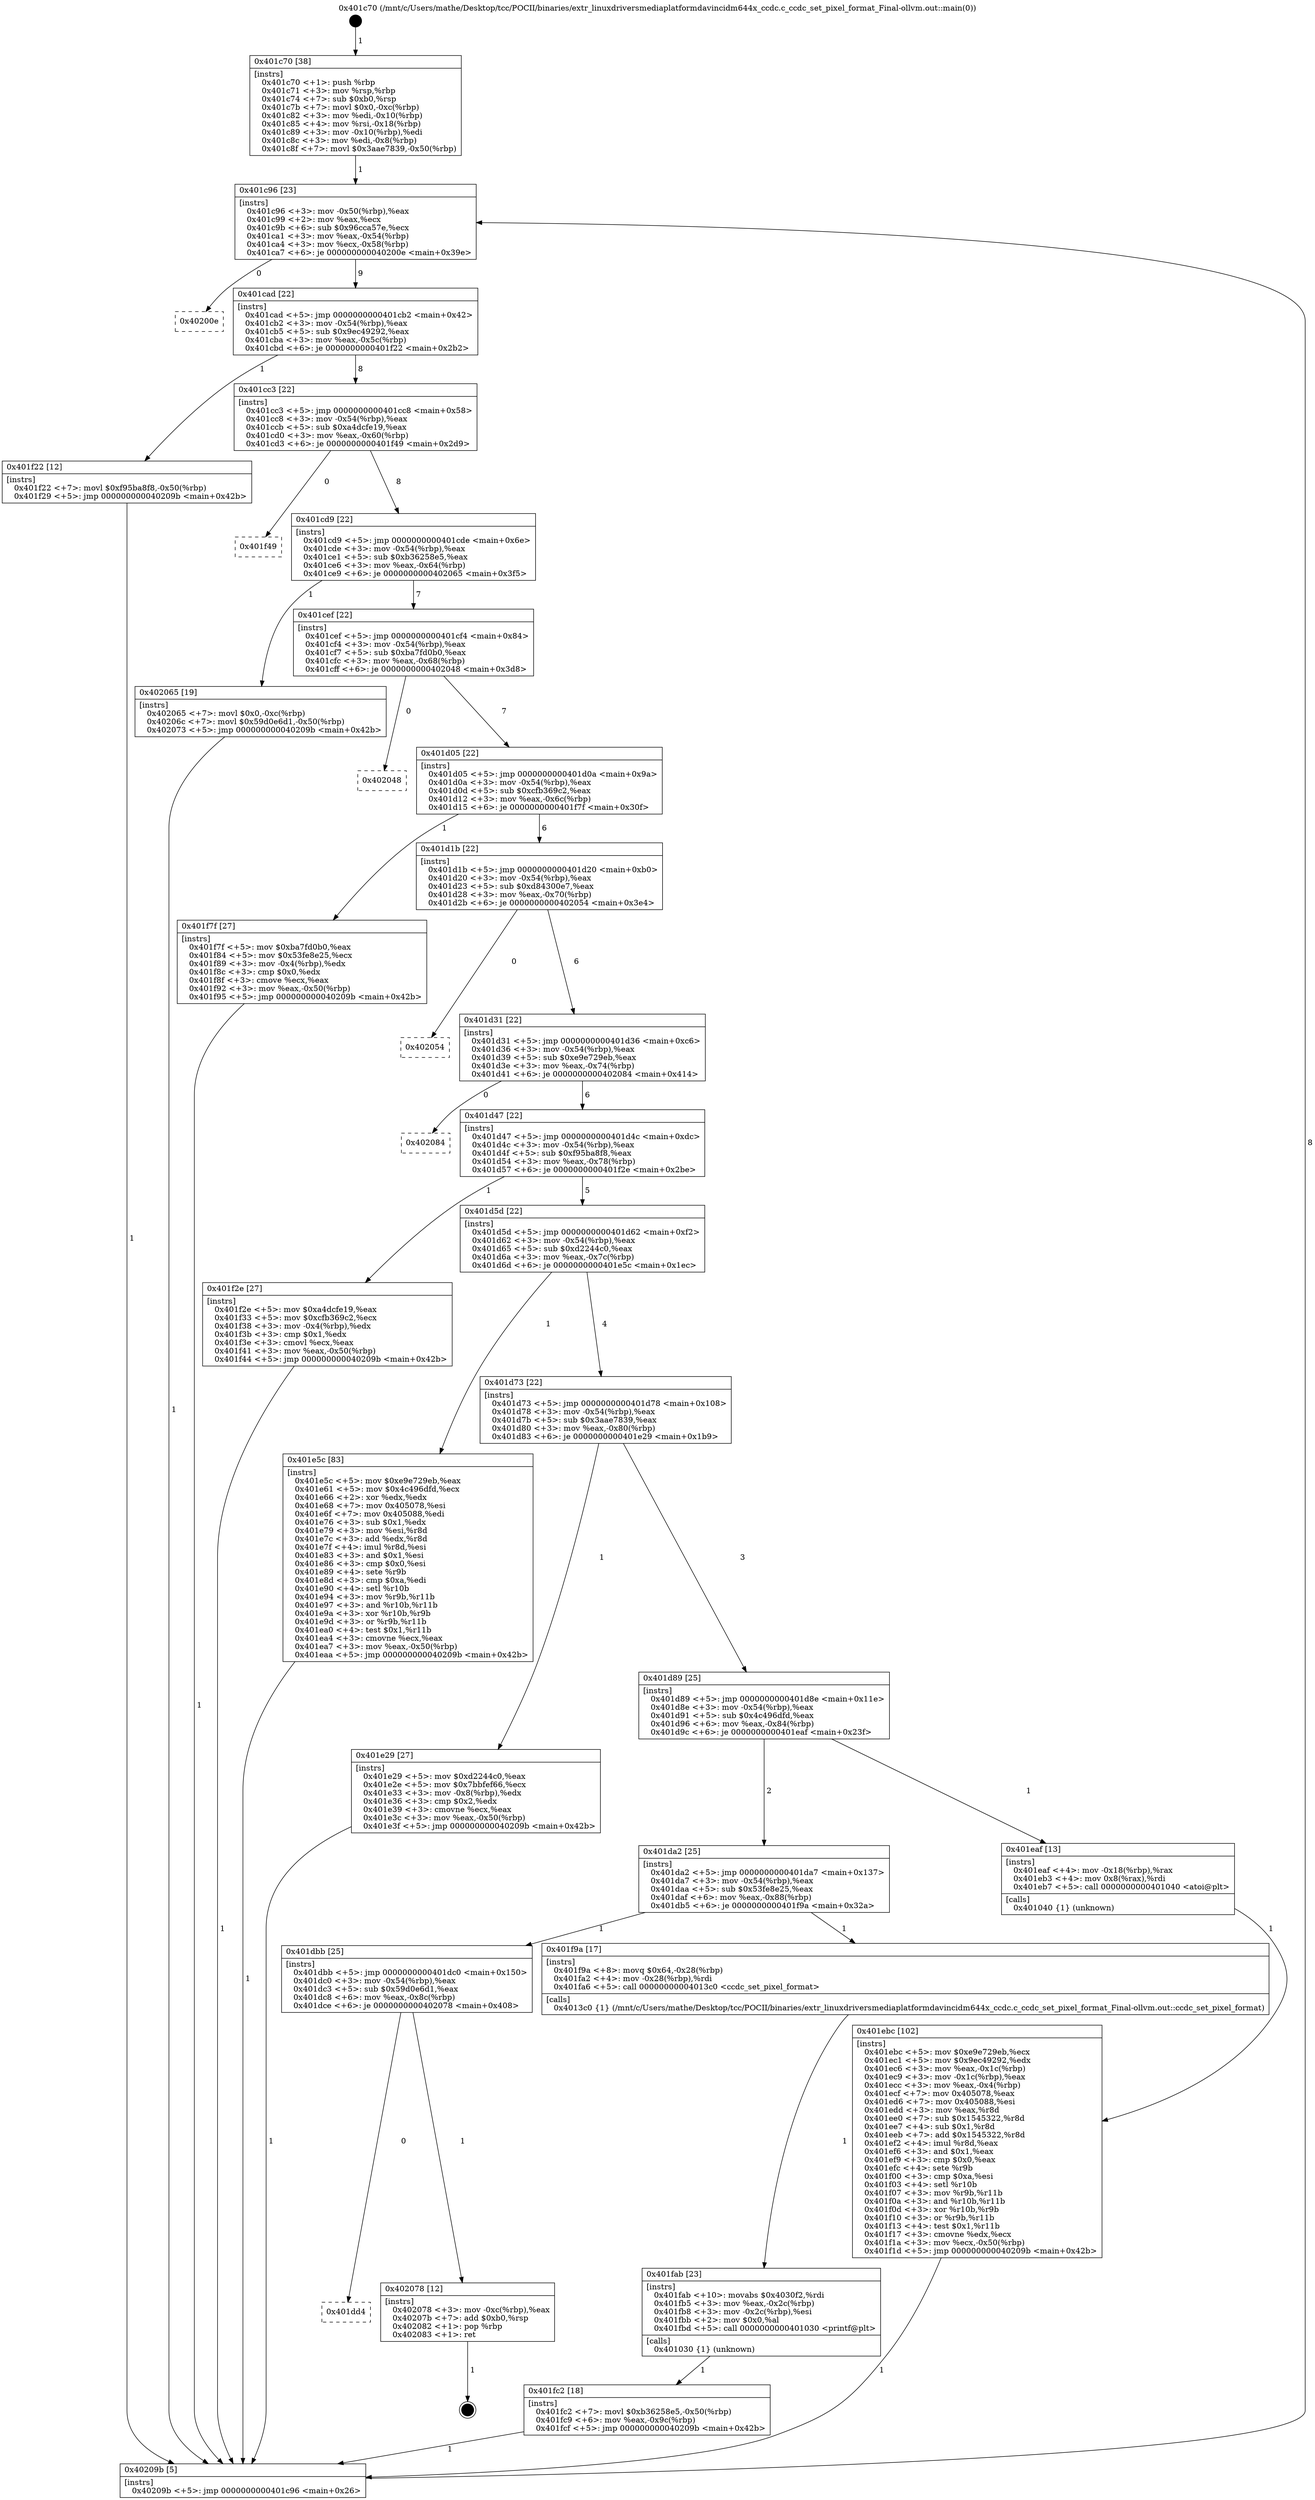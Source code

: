 digraph "0x401c70" {
  label = "0x401c70 (/mnt/c/Users/mathe/Desktop/tcc/POCII/binaries/extr_linuxdriversmediaplatformdavincidm644x_ccdc.c_ccdc_set_pixel_format_Final-ollvm.out::main(0))"
  labelloc = "t"
  node[shape=record]

  Entry [label="",width=0.3,height=0.3,shape=circle,fillcolor=black,style=filled]
  "0x401c96" [label="{
     0x401c96 [23]\l
     | [instrs]\l
     &nbsp;&nbsp;0x401c96 \<+3\>: mov -0x50(%rbp),%eax\l
     &nbsp;&nbsp;0x401c99 \<+2\>: mov %eax,%ecx\l
     &nbsp;&nbsp;0x401c9b \<+6\>: sub $0x96cca57e,%ecx\l
     &nbsp;&nbsp;0x401ca1 \<+3\>: mov %eax,-0x54(%rbp)\l
     &nbsp;&nbsp;0x401ca4 \<+3\>: mov %ecx,-0x58(%rbp)\l
     &nbsp;&nbsp;0x401ca7 \<+6\>: je 000000000040200e \<main+0x39e\>\l
  }"]
  "0x40200e" [label="{
     0x40200e\l
  }", style=dashed]
  "0x401cad" [label="{
     0x401cad [22]\l
     | [instrs]\l
     &nbsp;&nbsp;0x401cad \<+5\>: jmp 0000000000401cb2 \<main+0x42\>\l
     &nbsp;&nbsp;0x401cb2 \<+3\>: mov -0x54(%rbp),%eax\l
     &nbsp;&nbsp;0x401cb5 \<+5\>: sub $0x9ec49292,%eax\l
     &nbsp;&nbsp;0x401cba \<+3\>: mov %eax,-0x5c(%rbp)\l
     &nbsp;&nbsp;0x401cbd \<+6\>: je 0000000000401f22 \<main+0x2b2\>\l
  }"]
  Exit [label="",width=0.3,height=0.3,shape=circle,fillcolor=black,style=filled,peripheries=2]
  "0x401f22" [label="{
     0x401f22 [12]\l
     | [instrs]\l
     &nbsp;&nbsp;0x401f22 \<+7\>: movl $0xf95ba8f8,-0x50(%rbp)\l
     &nbsp;&nbsp;0x401f29 \<+5\>: jmp 000000000040209b \<main+0x42b\>\l
  }"]
  "0x401cc3" [label="{
     0x401cc3 [22]\l
     | [instrs]\l
     &nbsp;&nbsp;0x401cc3 \<+5\>: jmp 0000000000401cc8 \<main+0x58\>\l
     &nbsp;&nbsp;0x401cc8 \<+3\>: mov -0x54(%rbp),%eax\l
     &nbsp;&nbsp;0x401ccb \<+5\>: sub $0xa4dcfe19,%eax\l
     &nbsp;&nbsp;0x401cd0 \<+3\>: mov %eax,-0x60(%rbp)\l
     &nbsp;&nbsp;0x401cd3 \<+6\>: je 0000000000401f49 \<main+0x2d9\>\l
  }"]
  "0x401dd4" [label="{
     0x401dd4\l
  }", style=dashed]
  "0x401f49" [label="{
     0x401f49\l
  }", style=dashed]
  "0x401cd9" [label="{
     0x401cd9 [22]\l
     | [instrs]\l
     &nbsp;&nbsp;0x401cd9 \<+5\>: jmp 0000000000401cde \<main+0x6e\>\l
     &nbsp;&nbsp;0x401cde \<+3\>: mov -0x54(%rbp),%eax\l
     &nbsp;&nbsp;0x401ce1 \<+5\>: sub $0xb36258e5,%eax\l
     &nbsp;&nbsp;0x401ce6 \<+3\>: mov %eax,-0x64(%rbp)\l
     &nbsp;&nbsp;0x401ce9 \<+6\>: je 0000000000402065 \<main+0x3f5\>\l
  }"]
  "0x402078" [label="{
     0x402078 [12]\l
     | [instrs]\l
     &nbsp;&nbsp;0x402078 \<+3\>: mov -0xc(%rbp),%eax\l
     &nbsp;&nbsp;0x40207b \<+7\>: add $0xb0,%rsp\l
     &nbsp;&nbsp;0x402082 \<+1\>: pop %rbp\l
     &nbsp;&nbsp;0x402083 \<+1\>: ret\l
  }"]
  "0x402065" [label="{
     0x402065 [19]\l
     | [instrs]\l
     &nbsp;&nbsp;0x402065 \<+7\>: movl $0x0,-0xc(%rbp)\l
     &nbsp;&nbsp;0x40206c \<+7\>: movl $0x59d0e6d1,-0x50(%rbp)\l
     &nbsp;&nbsp;0x402073 \<+5\>: jmp 000000000040209b \<main+0x42b\>\l
  }"]
  "0x401cef" [label="{
     0x401cef [22]\l
     | [instrs]\l
     &nbsp;&nbsp;0x401cef \<+5\>: jmp 0000000000401cf4 \<main+0x84\>\l
     &nbsp;&nbsp;0x401cf4 \<+3\>: mov -0x54(%rbp),%eax\l
     &nbsp;&nbsp;0x401cf7 \<+5\>: sub $0xba7fd0b0,%eax\l
     &nbsp;&nbsp;0x401cfc \<+3\>: mov %eax,-0x68(%rbp)\l
     &nbsp;&nbsp;0x401cff \<+6\>: je 0000000000402048 \<main+0x3d8\>\l
  }"]
  "0x401fc2" [label="{
     0x401fc2 [18]\l
     | [instrs]\l
     &nbsp;&nbsp;0x401fc2 \<+7\>: movl $0xb36258e5,-0x50(%rbp)\l
     &nbsp;&nbsp;0x401fc9 \<+6\>: mov %eax,-0x9c(%rbp)\l
     &nbsp;&nbsp;0x401fcf \<+5\>: jmp 000000000040209b \<main+0x42b\>\l
  }"]
  "0x402048" [label="{
     0x402048\l
  }", style=dashed]
  "0x401d05" [label="{
     0x401d05 [22]\l
     | [instrs]\l
     &nbsp;&nbsp;0x401d05 \<+5\>: jmp 0000000000401d0a \<main+0x9a\>\l
     &nbsp;&nbsp;0x401d0a \<+3\>: mov -0x54(%rbp),%eax\l
     &nbsp;&nbsp;0x401d0d \<+5\>: sub $0xcfb369c2,%eax\l
     &nbsp;&nbsp;0x401d12 \<+3\>: mov %eax,-0x6c(%rbp)\l
     &nbsp;&nbsp;0x401d15 \<+6\>: je 0000000000401f7f \<main+0x30f\>\l
  }"]
  "0x401fab" [label="{
     0x401fab [23]\l
     | [instrs]\l
     &nbsp;&nbsp;0x401fab \<+10\>: movabs $0x4030f2,%rdi\l
     &nbsp;&nbsp;0x401fb5 \<+3\>: mov %eax,-0x2c(%rbp)\l
     &nbsp;&nbsp;0x401fb8 \<+3\>: mov -0x2c(%rbp),%esi\l
     &nbsp;&nbsp;0x401fbb \<+2\>: mov $0x0,%al\l
     &nbsp;&nbsp;0x401fbd \<+5\>: call 0000000000401030 \<printf@plt\>\l
     | [calls]\l
     &nbsp;&nbsp;0x401030 \{1\} (unknown)\l
  }"]
  "0x401f7f" [label="{
     0x401f7f [27]\l
     | [instrs]\l
     &nbsp;&nbsp;0x401f7f \<+5\>: mov $0xba7fd0b0,%eax\l
     &nbsp;&nbsp;0x401f84 \<+5\>: mov $0x53fe8e25,%ecx\l
     &nbsp;&nbsp;0x401f89 \<+3\>: mov -0x4(%rbp),%edx\l
     &nbsp;&nbsp;0x401f8c \<+3\>: cmp $0x0,%edx\l
     &nbsp;&nbsp;0x401f8f \<+3\>: cmove %ecx,%eax\l
     &nbsp;&nbsp;0x401f92 \<+3\>: mov %eax,-0x50(%rbp)\l
     &nbsp;&nbsp;0x401f95 \<+5\>: jmp 000000000040209b \<main+0x42b\>\l
  }"]
  "0x401d1b" [label="{
     0x401d1b [22]\l
     | [instrs]\l
     &nbsp;&nbsp;0x401d1b \<+5\>: jmp 0000000000401d20 \<main+0xb0\>\l
     &nbsp;&nbsp;0x401d20 \<+3\>: mov -0x54(%rbp),%eax\l
     &nbsp;&nbsp;0x401d23 \<+5\>: sub $0xd84300e7,%eax\l
     &nbsp;&nbsp;0x401d28 \<+3\>: mov %eax,-0x70(%rbp)\l
     &nbsp;&nbsp;0x401d2b \<+6\>: je 0000000000402054 \<main+0x3e4\>\l
  }"]
  "0x401dbb" [label="{
     0x401dbb [25]\l
     | [instrs]\l
     &nbsp;&nbsp;0x401dbb \<+5\>: jmp 0000000000401dc0 \<main+0x150\>\l
     &nbsp;&nbsp;0x401dc0 \<+3\>: mov -0x54(%rbp),%eax\l
     &nbsp;&nbsp;0x401dc3 \<+5\>: sub $0x59d0e6d1,%eax\l
     &nbsp;&nbsp;0x401dc8 \<+6\>: mov %eax,-0x8c(%rbp)\l
     &nbsp;&nbsp;0x401dce \<+6\>: je 0000000000402078 \<main+0x408\>\l
  }"]
  "0x402054" [label="{
     0x402054\l
  }", style=dashed]
  "0x401d31" [label="{
     0x401d31 [22]\l
     | [instrs]\l
     &nbsp;&nbsp;0x401d31 \<+5\>: jmp 0000000000401d36 \<main+0xc6\>\l
     &nbsp;&nbsp;0x401d36 \<+3\>: mov -0x54(%rbp),%eax\l
     &nbsp;&nbsp;0x401d39 \<+5\>: sub $0xe9e729eb,%eax\l
     &nbsp;&nbsp;0x401d3e \<+3\>: mov %eax,-0x74(%rbp)\l
     &nbsp;&nbsp;0x401d41 \<+6\>: je 0000000000402084 \<main+0x414\>\l
  }"]
  "0x401f9a" [label="{
     0x401f9a [17]\l
     | [instrs]\l
     &nbsp;&nbsp;0x401f9a \<+8\>: movq $0x64,-0x28(%rbp)\l
     &nbsp;&nbsp;0x401fa2 \<+4\>: mov -0x28(%rbp),%rdi\l
     &nbsp;&nbsp;0x401fa6 \<+5\>: call 00000000004013c0 \<ccdc_set_pixel_format\>\l
     | [calls]\l
     &nbsp;&nbsp;0x4013c0 \{1\} (/mnt/c/Users/mathe/Desktop/tcc/POCII/binaries/extr_linuxdriversmediaplatformdavincidm644x_ccdc.c_ccdc_set_pixel_format_Final-ollvm.out::ccdc_set_pixel_format)\l
  }"]
  "0x402084" [label="{
     0x402084\l
  }", style=dashed]
  "0x401d47" [label="{
     0x401d47 [22]\l
     | [instrs]\l
     &nbsp;&nbsp;0x401d47 \<+5\>: jmp 0000000000401d4c \<main+0xdc\>\l
     &nbsp;&nbsp;0x401d4c \<+3\>: mov -0x54(%rbp),%eax\l
     &nbsp;&nbsp;0x401d4f \<+5\>: sub $0xf95ba8f8,%eax\l
     &nbsp;&nbsp;0x401d54 \<+3\>: mov %eax,-0x78(%rbp)\l
     &nbsp;&nbsp;0x401d57 \<+6\>: je 0000000000401f2e \<main+0x2be\>\l
  }"]
  "0x401ebc" [label="{
     0x401ebc [102]\l
     | [instrs]\l
     &nbsp;&nbsp;0x401ebc \<+5\>: mov $0xe9e729eb,%ecx\l
     &nbsp;&nbsp;0x401ec1 \<+5\>: mov $0x9ec49292,%edx\l
     &nbsp;&nbsp;0x401ec6 \<+3\>: mov %eax,-0x1c(%rbp)\l
     &nbsp;&nbsp;0x401ec9 \<+3\>: mov -0x1c(%rbp),%eax\l
     &nbsp;&nbsp;0x401ecc \<+3\>: mov %eax,-0x4(%rbp)\l
     &nbsp;&nbsp;0x401ecf \<+7\>: mov 0x405078,%eax\l
     &nbsp;&nbsp;0x401ed6 \<+7\>: mov 0x405088,%esi\l
     &nbsp;&nbsp;0x401edd \<+3\>: mov %eax,%r8d\l
     &nbsp;&nbsp;0x401ee0 \<+7\>: sub $0x1545322,%r8d\l
     &nbsp;&nbsp;0x401ee7 \<+4\>: sub $0x1,%r8d\l
     &nbsp;&nbsp;0x401eeb \<+7\>: add $0x1545322,%r8d\l
     &nbsp;&nbsp;0x401ef2 \<+4\>: imul %r8d,%eax\l
     &nbsp;&nbsp;0x401ef6 \<+3\>: and $0x1,%eax\l
     &nbsp;&nbsp;0x401ef9 \<+3\>: cmp $0x0,%eax\l
     &nbsp;&nbsp;0x401efc \<+4\>: sete %r9b\l
     &nbsp;&nbsp;0x401f00 \<+3\>: cmp $0xa,%esi\l
     &nbsp;&nbsp;0x401f03 \<+4\>: setl %r10b\l
     &nbsp;&nbsp;0x401f07 \<+3\>: mov %r9b,%r11b\l
     &nbsp;&nbsp;0x401f0a \<+3\>: and %r10b,%r11b\l
     &nbsp;&nbsp;0x401f0d \<+3\>: xor %r10b,%r9b\l
     &nbsp;&nbsp;0x401f10 \<+3\>: or %r9b,%r11b\l
     &nbsp;&nbsp;0x401f13 \<+4\>: test $0x1,%r11b\l
     &nbsp;&nbsp;0x401f17 \<+3\>: cmovne %edx,%ecx\l
     &nbsp;&nbsp;0x401f1a \<+3\>: mov %ecx,-0x50(%rbp)\l
     &nbsp;&nbsp;0x401f1d \<+5\>: jmp 000000000040209b \<main+0x42b\>\l
  }"]
  "0x401f2e" [label="{
     0x401f2e [27]\l
     | [instrs]\l
     &nbsp;&nbsp;0x401f2e \<+5\>: mov $0xa4dcfe19,%eax\l
     &nbsp;&nbsp;0x401f33 \<+5\>: mov $0xcfb369c2,%ecx\l
     &nbsp;&nbsp;0x401f38 \<+3\>: mov -0x4(%rbp),%edx\l
     &nbsp;&nbsp;0x401f3b \<+3\>: cmp $0x1,%edx\l
     &nbsp;&nbsp;0x401f3e \<+3\>: cmovl %ecx,%eax\l
     &nbsp;&nbsp;0x401f41 \<+3\>: mov %eax,-0x50(%rbp)\l
     &nbsp;&nbsp;0x401f44 \<+5\>: jmp 000000000040209b \<main+0x42b\>\l
  }"]
  "0x401d5d" [label="{
     0x401d5d [22]\l
     | [instrs]\l
     &nbsp;&nbsp;0x401d5d \<+5\>: jmp 0000000000401d62 \<main+0xf2\>\l
     &nbsp;&nbsp;0x401d62 \<+3\>: mov -0x54(%rbp),%eax\l
     &nbsp;&nbsp;0x401d65 \<+5\>: sub $0xd2244c0,%eax\l
     &nbsp;&nbsp;0x401d6a \<+3\>: mov %eax,-0x7c(%rbp)\l
     &nbsp;&nbsp;0x401d6d \<+6\>: je 0000000000401e5c \<main+0x1ec\>\l
  }"]
  "0x401da2" [label="{
     0x401da2 [25]\l
     | [instrs]\l
     &nbsp;&nbsp;0x401da2 \<+5\>: jmp 0000000000401da7 \<main+0x137\>\l
     &nbsp;&nbsp;0x401da7 \<+3\>: mov -0x54(%rbp),%eax\l
     &nbsp;&nbsp;0x401daa \<+5\>: sub $0x53fe8e25,%eax\l
     &nbsp;&nbsp;0x401daf \<+6\>: mov %eax,-0x88(%rbp)\l
     &nbsp;&nbsp;0x401db5 \<+6\>: je 0000000000401f9a \<main+0x32a\>\l
  }"]
  "0x401e5c" [label="{
     0x401e5c [83]\l
     | [instrs]\l
     &nbsp;&nbsp;0x401e5c \<+5\>: mov $0xe9e729eb,%eax\l
     &nbsp;&nbsp;0x401e61 \<+5\>: mov $0x4c496dfd,%ecx\l
     &nbsp;&nbsp;0x401e66 \<+2\>: xor %edx,%edx\l
     &nbsp;&nbsp;0x401e68 \<+7\>: mov 0x405078,%esi\l
     &nbsp;&nbsp;0x401e6f \<+7\>: mov 0x405088,%edi\l
     &nbsp;&nbsp;0x401e76 \<+3\>: sub $0x1,%edx\l
     &nbsp;&nbsp;0x401e79 \<+3\>: mov %esi,%r8d\l
     &nbsp;&nbsp;0x401e7c \<+3\>: add %edx,%r8d\l
     &nbsp;&nbsp;0x401e7f \<+4\>: imul %r8d,%esi\l
     &nbsp;&nbsp;0x401e83 \<+3\>: and $0x1,%esi\l
     &nbsp;&nbsp;0x401e86 \<+3\>: cmp $0x0,%esi\l
     &nbsp;&nbsp;0x401e89 \<+4\>: sete %r9b\l
     &nbsp;&nbsp;0x401e8d \<+3\>: cmp $0xa,%edi\l
     &nbsp;&nbsp;0x401e90 \<+4\>: setl %r10b\l
     &nbsp;&nbsp;0x401e94 \<+3\>: mov %r9b,%r11b\l
     &nbsp;&nbsp;0x401e97 \<+3\>: and %r10b,%r11b\l
     &nbsp;&nbsp;0x401e9a \<+3\>: xor %r10b,%r9b\l
     &nbsp;&nbsp;0x401e9d \<+3\>: or %r9b,%r11b\l
     &nbsp;&nbsp;0x401ea0 \<+4\>: test $0x1,%r11b\l
     &nbsp;&nbsp;0x401ea4 \<+3\>: cmovne %ecx,%eax\l
     &nbsp;&nbsp;0x401ea7 \<+3\>: mov %eax,-0x50(%rbp)\l
     &nbsp;&nbsp;0x401eaa \<+5\>: jmp 000000000040209b \<main+0x42b\>\l
  }"]
  "0x401d73" [label="{
     0x401d73 [22]\l
     | [instrs]\l
     &nbsp;&nbsp;0x401d73 \<+5\>: jmp 0000000000401d78 \<main+0x108\>\l
     &nbsp;&nbsp;0x401d78 \<+3\>: mov -0x54(%rbp),%eax\l
     &nbsp;&nbsp;0x401d7b \<+5\>: sub $0x3aae7839,%eax\l
     &nbsp;&nbsp;0x401d80 \<+3\>: mov %eax,-0x80(%rbp)\l
     &nbsp;&nbsp;0x401d83 \<+6\>: je 0000000000401e29 \<main+0x1b9\>\l
  }"]
  "0x401eaf" [label="{
     0x401eaf [13]\l
     | [instrs]\l
     &nbsp;&nbsp;0x401eaf \<+4\>: mov -0x18(%rbp),%rax\l
     &nbsp;&nbsp;0x401eb3 \<+4\>: mov 0x8(%rax),%rdi\l
     &nbsp;&nbsp;0x401eb7 \<+5\>: call 0000000000401040 \<atoi@plt\>\l
     | [calls]\l
     &nbsp;&nbsp;0x401040 \{1\} (unknown)\l
  }"]
  "0x401e29" [label="{
     0x401e29 [27]\l
     | [instrs]\l
     &nbsp;&nbsp;0x401e29 \<+5\>: mov $0xd2244c0,%eax\l
     &nbsp;&nbsp;0x401e2e \<+5\>: mov $0x7bbfef66,%ecx\l
     &nbsp;&nbsp;0x401e33 \<+3\>: mov -0x8(%rbp),%edx\l
     &nbsp;&nbsp;0x401e36 \<+3\>: cmp $0x2,%edx\l
     &nbsp;&nbsp;0x401e39 \<+3\>: cmovne %ecx,%eax\l
     &nbsp;&nbsp;0x401e3c \<+3\>: mov %eax,-0x50(%rbp)\l
     &nbsp;&nbsp;0x401e3f \<+5\>: jmp 000000000040209b \<main+0x42b\>\l
  }"]
  "0x401d89" [label="{
     0x401d89 [25]\l
     | [instrs]\l
     &nbsp;&nbsp;0x401d89 \<+5\>: jmp 0000000000401d8e \<main+0x11e\>\l
     &nbsp;&nbsp;0x401d8e \<+3\>: mov -0x54(%rbp),%eax\l
     &nbsp;&nbsp;0x401d91 \<+5\>: sub $0x4c496dfd,%eax\l
     &nbsp;&nbsp;0x401d96 \<+6\>: mov %eax,-0x84(%rbp)\l
     &nbsp;&nbsp;0x401d9c \<+6\>: je 0000000000401eaf \<main+0x23f\>\l
  }"]
  "0x40209b" [label="{
     0x40209b [5]\l
     | [instrs]\l
     &nbsp;&nbsp;0x40209b \<+5\>: jmp 0000000000401c96 \<main+0x26\>\l
  }"]
  "0x401c70" [label="{
     0x401c70 [38]\l
     | [instrs]\l
     &nbsp;&nbsp;0x401c70 \<+1\>: push %rbp\l
     &nbsp;&nbsp;0x401c71 \<+3\>: mov %rsp,%rbp\l
     &nbsp;&nbsp;0x401c74 \<+7\>: sub $0xb0,%rsp\l
     &nbsp;&nbsp;0x401c7b \<+7\>: movl $0x0,-0xc(%rbp)\l
     &nbsp;&nbsp;0x401c82 \<+3\>: mov %edi,-0x10(%rbp)\l
     &nbsp;&nbsp;0x401c85 \<+4\>: mov %rsi,-0x18(%rbp)\l
     &nbsp;&nbsp;0x401c89 \<+3\>: mov -0x10(%rbp),%edi\l
     &nbsp;&nbsp;0x401c8c \<+3\>: mov %edi,-0x8(%rbp)\l
     &nbsp;&nbsp;0x401c8f \<+7\>: movl $0x3aae7839,-0x50(%rbp)\l
  }"]
  Entry -> "0x401c70" [label=" 1"]
  "0x401c96" -> "0x40200e" [label=" 0"]
  "0x401c96" -> "0x401cad" [label=" 9"]
  "0x402078" -> Exit [label=" 1"]
  "0x401cad" -> "0x401f22" [label=" 1"]
  "0x401cad" -> "0x401cc3" [label=" 8"]
  "0x401dbb" -> "0x401dd4" [label=" 0"]
  "0x401cc3" -> "0x401f49" [label=" 0"]
  "0x401cc3" -> "0x401cd9" [label=" 8"]
  "0x401dbb" -> "0x402078" [label=" 1"]
  "0x401cd9" -> "0x402065" [label=" 1"]
  "0x401cd9" -> "0x401cef" [label=" 7"]
  "0x402065" -> "0x40209b" [label=" 1"]
  "0x401cef" -> "0x402048" [label=" 0"]
  "0x401cef" -> "0x401d05" [label=" 7"]
  "0x401fc2" -> "0x40209b" [label=" 1"]
  "0x401d05" -> "0x401f7f" [label=" 1"]
  "0x401d05" -> "0x401d1b" [label=" 6"]
  "0x401fab" -> "0x401fc2" [label=" 1"]
  "0x401d1b" -> "0x402054" [label=" 0"]
  "0x401d1b" -> "0x401d31" [label=" 6"]
  "0x401f9a" -> "0x401fab" [label=" 1"]
  "0x401d31" -> "0x402084" [label=" 0"]
  "0x401d31" -> "0x401d47" [label=" 6"]
  "0x401da2" -> "0x401dbb" [label=" 1"]
  "0x401d47" -> "0x401f2e" [label=" 1"]
  "0x401d47" -> "0x401d5d" [label=" 5"]
  "0x401da2" -> "0x401f9a" [label=" 1"]
  "0x401d5d" -> "0x401e5c" [label=" 1"]
  "0x401d5d" -> "0x401d73" [label=" 4"]
  "0x401f7f" -> "0x40209b" [label=" 1"]
  "0x401d73" -> "0x401e29" [label=" 1"]
  "0x401d73" -> "0x401d89" [label=" 3"]
  "0x401e29" -> "0x40209b" [label=" 1"]
  "0x401c70" -> "0x401c96" [label=" 1"]
  "0x40209b" -> "0x401c96" [label=" 8"]
  "0x401e5c" -> "0x40209b" [label=" 1"]
  "0x401f2e" -> "0x40209b" [label=" 1"]
  "0x401d89" -> "0x401eaf" [label=" 1"]
  "0x401d89" -> "0x401da2" [label=" 2"]
  "0x401eaf" -> "0x401ebc" [label=" 1"]
  "0x401ebc" -> "0x40209b" [label=" 1"]
  "0x401f22" -> "0x40209b" [label=" 1"]
}
